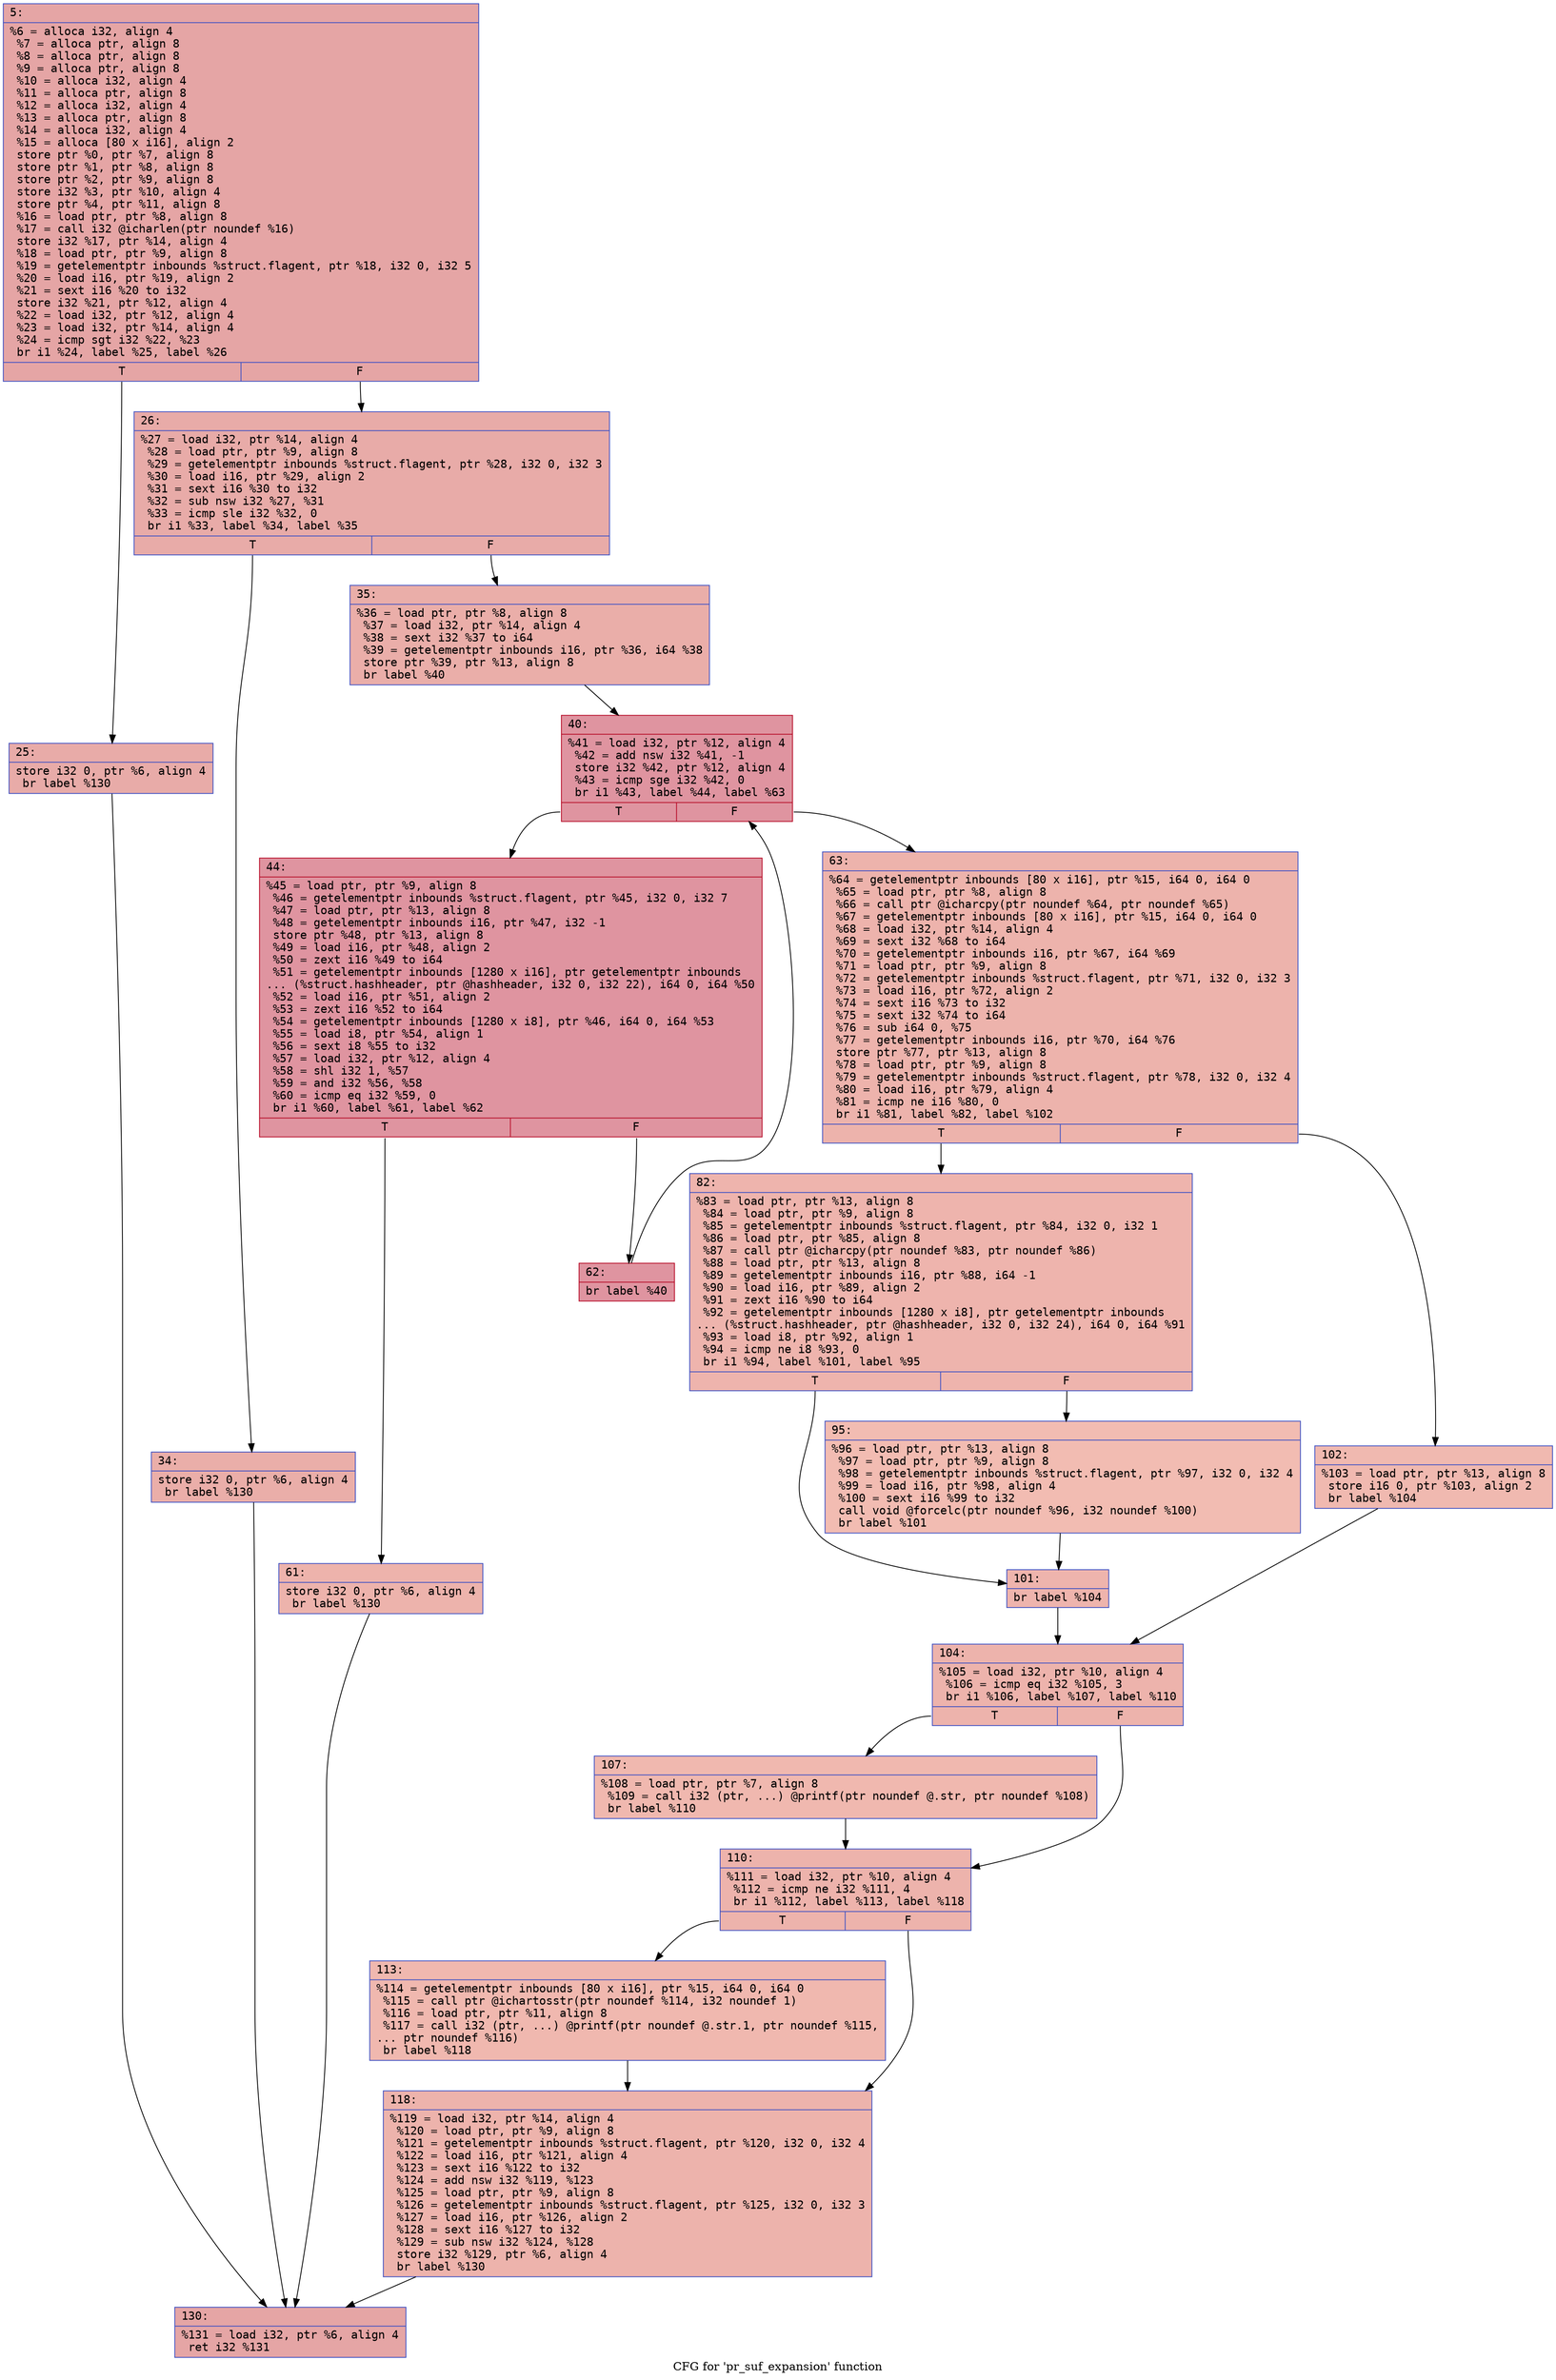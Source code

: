 digraph "CFG for 'pr_suf_expansion' function" {
	label="CFG for 'pr_suf_expansion' function";

	Node0x60000133cc30 [shape=record,color="#3d50c3ff", style=filled, fillcolor="#c5333470" fontname="Courier",label="{5:\l|  %6 = alloca i32, align 4\l  %7 = alloca ptr, align 8\l  %8 = alloca ptr, align 8\l  %9 = alloca ptr, align 8\l  %10 = alloca i32, align 4\l  %11 = alloca ptr, align 8\l  %12 = alloca i32, align 4\l  %13 = alloca ptr, align 8\l  %14 = alloca i32, align 4\l  %15 = alloca [80 x i16], align 2\l  store ptr %0, ptr %7, align 8\l  store ptr %1, ptr %8, align 8\l  store ptr %2, ptr %9, align 8\l  store i32 %3, ptr %10, align 4\l  store ptr %4, ptr %11, align 8\l  %16 = load ptr, ptr %8, align 8\l  %17 = call i32 @icharlen(ptr noundef %16)\l  store i32 %17, ptr %14, align 4\l  %18 = load ptr, ptr %9, align 8\l  %19 = getelementptr inbounds %struct.flagent, ptr %18, i32 0, i32 5\l  %20 = load i16, ptr %19, align 2\l  %21 = sext i16 %20 to i32\l  store i32 %21, ptr %12, align 4\l  %22 = load i32, ptr %12, align 4\l  %23 = load i32, ptr %14, align 4\l  %24 = icmp sgt i32 %22, %23\l  br i1 %24, label %25, label %26\l|{<s0>T|<s1>F}}"];
	Node0x60000133cc30:s0 -> Node0x60000133cfa0[tooltip="5 -> 25\nProbability 50.00%" ];
	Node0x60000133cc30:s1 -> Node0x60000133cff0[tooltip="5 -> 26\nProbability 50.00%" ];
	Node0x60000133cfa0 [shape=record,color="#3d50c3ff", style=filled, fillcolor="#cc403a70" fontname="Courier",label="{25:\l|  store i32 0, ptr %6, align 4\l  br label %130\l}"];
	Node0x60000133cfa0 -> Node0x60000133d540[tooltip="25 -> 130\nProbability 100.00%" ];
	Node0x60000133cff0 [shape=record,color="#3d50c3ff", style=filled, fillcolor="#cc403a70" fontname="Courier",label="{26:\l|  %27 = load i32, ptr %14, align 4\l  %28 = load ptr, ptr %9, align 8\l  %29 = getelementptr inbounds %struct.flagent, ptr %28, i32 0, i32 3\l  %30 = load i16, ptr %29, align 2\l  %31 = sext i16 %30 to i32\l  %32 = sub nsw i32 %27, %31\l  %33 = icmp sle i32 %32, 0\l  br i1 %33, label %34, label %35\l|{<s0>T|<s1>F}}"];
	Node0x60000133cff0:s0 -> Node0x60000133d040[tooltip="26 -> 34\nProbability 50.00%" ];
	Node0x60000133cff0:s1 -> Node0x60000133d090[tooltip="26 -> 35\nProbability 50.00%" ];
	Node0x60000133d040 [shape=record,color="#3d50c3ff", style=filled, fillcolor="#d0473d70" fontname="Courier",label="{34:\l|  store i32 0, ptr %6, align 4\l  br label %130\l}"];
	Node0x60000133d040 -> Node0x60000133d540[tooltip="34 -> 130\nProbability 100.00%" ];
	Node0x60000133d090 [shape=record,color="#3d50c3ff", style=filled, fillcolor="#d0473d70" fontname="Courier",label="{35:\l|  %36 = load ptr, ptr %8, align 8\l  %37 = load i32, ptr %14, align 4\l  %38 = sext i32 %37 to i64\l  %39 = getelementptr inbounds i16, ptr %36, i64 %38\l  store ptr %39, ptr %13, align 8\l  br label %40\l}"];
	Node0x60000133d090 -> Node0x60000133d0e0[tooltip="35 -> 40\nProbability 100.00%" ];
	Node0x60000133d0e0 [shape=record,color="#b70d28ff", style=filled, fillcolor="#b70d2870" fontname="Courier",label="{40:\l|  %41 = load i32, ptr %12, align 4\l  %42 = add nsw i32 %41, -1\l  store i32 %42, ptr %12, align 4\l  %43 = icmp sge i32 %42, 0\l  br i1 %43, label %44, label %63\l|{<s0>T|<s1>F}}"];
	Node0x60000133d0e0:s0 -> Node0x60000133d130[tooltip="40 -> 44\nProbability 96.88%" ];
	Node0x60000133d0e0:s1 -> Node0x60000133d220[tooltip="40 -> 63\nProbability 3.12%" ];
	Node0x60000133d130 [shape=record,color="#b70d28ff", style=filled, fillcolor="#b70d2870" fontname="Courier",label="{44:\l|  %45 = load ptr, ptr %9, align 8\l  %46 = getelementptr inbounds %struct.flagent, ptr %45, i32 0, i32 7\l  %47 = load ptr, ptr %13, align 8\l  %48 = getelementptr inbounds i16, ptr %47, i32 -1\l  store ptr %48, ptr %13, align 8\l  %49 = load i16, ptr %48, align 2\l  %50 = zext i16 %49 to i64\l  %51 = getelementptr inbounds [1280 x i16], ptr getelementptr inbounds\l... (%struct.hashheader, ptr @hashheader, i32 0, i32 22), i64 0, i64 %50\l  %52 = load i16, ptr %51, align 2\l  %53 = zext i16 %52 to i64\l  %54 = getelementptr inbounds [1280 x i8], ptr %46, i64 0, i64 %53\l  %55 = load i8, ptr %54, align 1\l  %56 = sext i8 %55 to i32\l  %57 = load i32, ptr %12, align 4\l  %58 = shl i32 1, %57\l  %59 = and i32 %56, %58\l  %60 = icmp eq i32 %59, 0\l  br i1 %60, label %61, label %62\l|{<s0>T|<s1>F}}"];
	Node0x60000133d130:s0 -> Node0x60000133d180[tooltip="44 -> 61\nProbability 3.12%" ];
	Node0x60000133d130:s1 -> Node0x60000133d1d0[tooltip="44 -> 62\nProbability 96.88%" ];
	Node0x60000133d180 [shape=record,color="#3d50c3ff", style=filled, fillcolor="#d6524470" fontname="Courier",label="{61:\l|  store i32 0, ptr %6, align 4\l  br label %130\l}"];
	Node0x60000133d180 -> Node0x60000133d540[tooltip="61 -> 130\nProbability 100.00%" ];
	Node0x60000133d1d0 [shape=record,color="#b70d28ff", style=filled, fillcolor="#b70d2870" fontname="Courier",label="{62:\l|  br label %40\l}"];
	Node0x60000133d1d0 -> Node0x60000133d0e0[tooltip="62 -> 40\nProbability 100.00%" ];
	Node0x60000133d220 [shape=record,color="#3d50c3ff", style=filled, fillcolor="#d6524470" fontname="Courier",label="{63:\l|  %64 = getelementptr inbounds [80 x i16], ptr %15, i64 0, i64 0\l  %65 = load ptr, ptr %8, align 8\l  %66 = call ptr @icharcpy(ptr noundef %64, ptr noundef %65)\l  %67 = getelementptr inbounds [80 x i16], ptr %15, i64 0, i64 0\l  %68 = load i32, ptr %14, align 4\l  %69 = sext i32 %68 to i64\l  %70 = getelementptr inbounds i16, ptr %67, i64 %69\l  %71 = load ptr, ptr %9, align 8\l  %72 = getelementptr inbounds %struct.flagent, ptr %71, i32 0, i32 3\l  %73 = load i16, ptr %72, align 2\l  %74 = sext i16 %73 to i32\l  %75 = sext i32 %74 to i64\l  %76 = sub i64 0, %75\l  %77 = getelementptr inbounds i16, ptr %70, i64 %76\l  store ptr %77, ptr %13, align 8\l  %78 = load ptr, ptr %9, align 8\l  %79 = getelementptr inbounds %struct.flagent, ptr %78, i32 0, i32 4\l  %80 = load i16, ptr %79, align 4\l  %81 = icmp ne i16 %80, 0\l  br i1 %81, label %82, label %102\l|{<s0>T|<s1>F}}"];
	Node0x60000133d220:s0 -> Node0x60000133d270[tooltip="63 -> 82\nProbability 62.50%" ];
	Node0x60000133d220:s1 -> Node0x60000133d360[tooltip="63 -> 102\nProbability 37.50%" ];
	Node0x60000133d270 [shape=record,color="#3d50c3ff", style=filled, fillcolor="#d8564670" fontname="Courier",label="{82:\l|  %83 = load ptr, ptr %13, align 8\l  %84 = load ptr, ptr %9, align 8\l  %85 = getelementptr inbounds %struct.flagent, ptr %84, i32 0, i32 1\l  %86 = load ptr, ptr %85, align 8\l  %87 = call ptr @icharcpy(ptr noundef %83, ptr noundef %86)\l  %88 = load ptr, ptr %13, align 8\l  %89 = getelementptr inbounds i16, ptr %88, i64 -1\l  %90 = load i16, ptr %89, align 2\l  %91 = zext i16 %90 to i64\l  %92 = getelementptr inbounds [1280 x i8], ptr getelementptr inbounds\l... (%struct.hashheader, ptr @hashheader, i32 0, i32 24), i64 0, i64 %91\l  %93 = load i8, ptr %92, align 1\l  %94 = icmp ne i8 %93, 0\l  br i1 %94, label %101, label %95\l|{<s0>T|<s1>F}}"];
	Node0x60000133d270:s0 -> Node0x60000133d310[tooltip="82 -> 101\nProbability 62.50%" ];
	Node0x60000133d270:s1 -> Node0x60000133d2c0[tooltip="82 -> 95\nProbability 37.50%" ];
	Node0x60000133d2c0 [shape=record,color="#3d50c3ff", style=filled, fillcolor="#e1675170" fontname="Courier",label="{95:\l|  %96 = load ptr, ptr %13, align 8\l  %97 = load ptr, ptr %9, align 8\l  %98 = getelementptr inbounds %struct.flagent, ptr %97, i32 0, i32 4\l  %99 = load i16, ptr %98, align 4\l  %100 = sext i16 %99 to i32\l  call void @forcelc(ptr noundef %96, i32 noundef %100)\l  br label %101\l}"];
	Node0x60000133d2c0 -> Node0x60000133d310[tooltip="95 -> 101\nProbability 100.00%" ];
	Node0x60000133d310 [shape=record,color="#3d50c3ff", style=filled, fillcolor="#d8564670" fontname="Courier",label="{101:\l|  br label %104\l}"];
	Node0x60000133d310 -> Node0x60000133d3b0[tooltip="101 -> 104\nProbability 100.00%" ];
	Node0x60000133d360 [shape=record,color="#3d50c3ff", style=filled, fillcolor="#de614d70" fontname="Courier",label="{102:\l|  %103 = load ptr, ptr %13, align 8\l  store i16 0, ptr %103, align 2\l  br label %104\l}"];
	Node0x60000133d360 -> Node0x60000133d3b0[tooltip="102 -> 104\nProbability 100.00%" ];
	Node0x60000133d3b0 [shape=record,color="#3d50c3ff", style=filled, fillcolor="#d6524470" fontname="Courier",label="{104:\l|  %105 = load i32, ptr %10, align 4\l  %106 = icmp eq i32 %105, 3\l  br i1 %106, label %107, label %110\l|{<s0>T|<s1>F}}"];
	Node0x60000133d3b0:s0 -> Node0x60000133d400[tooltip="104 -> 107\nProbability 50.00%" ];
	Node0x60000133d3b0:s1 -> Node0x60000133d450[tooltip="104 -> 110\nProbability 50.00%" ];
	Node0x60000133d400 [shape=record,color="#3d50c3ff", style=filled, fillcolor="#dc5d4a70" fontname="Courier",label="{107:\l|  %108 = load ptr, ptr %7, align 8\l  %109 = call i32 (ptr, ...) @printf(ptr noundef @.str, ptr noundef %108)\l  br label %110\l}"];
	Node0x60000133d400 -> Node0x60000133d450[tooltip="107 -> 110\nProbability 100.00%" ];
	Node0x60000133d450 [shape=record,color="#3d50c3ff", style=filled, fillcolor="#d6524470" fontname="Courier",label="{110:\l|  %111 = load i32, ptr %10, align 4\l  %112 = icmp ne i32 %111, 4\l  br i1 %112, label %113, label %118\l|{<s0>T|<s1>F}}"];
	Node0x60000133d450:s0 -> Node0x60000133d4a0[tooltip="110 -> 113\nProbability 50.00%" ];
	Node0x60000133d450:s1 -> Node0x60000133d4f0[tooltip="110 -> 118\nProbability 50.00%" ];
	Node0x60000133d4a0 [shape=record,color="#3d50c3ff", style=filled, fillcolor="#dc5d4a70" fontname="Courier",label="{113:\l|  %114 = getelementptr inbounds [80 x i16], ptr %15, i64 0, i64 0\l  %115 = call ptr @ichartosstr(ptr noundef %114, i32 noundef 1)\l  %116 = load ptr, ptr %11, align 8\l  %117 = call i32 (ptr, ...) @printf(ptr noundef @.str.1, ptr noundef %115,\l... ptr noundef %116)\l  br label %118\l}"];
	Node0x60000133d4a0 -> Node0x60000133d4f0[tooltip="113 -> 118\nProbability 100.00%" ];
	Node0x60000133d4f0 [shape=record,color="#3d50c3ff", style=filled, fillcolor="#d6524470" fontname="Courier",label="{118:\l|  %119 = load i32, ptr %14, align 4\l  %120 = load ptr, ptr %9, align 8\l  %121 = getelementptr inbounds %struct.flagent, ptr %120, i32 0, i32 4\l  %122 = load i16, ptr %121, align 4\l  %123 = sext i16 %122 to i32\l  %124 = add nsw i32 %119, %123\l  %125 = load ptr, ptr %9, align 8\l  %126 = getelementptr inbounds %struct.flagent, ptr %125, i32 0, i32 3\l  %127 = load i16, ptr %126, align 2\l  %128 = sext i16 %127 to i32\l  %129 = sub nsw i32 %124, %128\l  store i32 %129, ptr %6, align 4\l  br label %130\l}"];
	Node0x60000133d4f0 -> Node0x60000133d540[tooltip="118 -> 130\nProbability 100.00%" ];
	Node0x60000133d540 [shape=record,color="#3d50c3ff", style=filled, fillcolor="#c5333470" fontname="Courier",label="{130:\l|  %131 = load i32, ptr %6, align 4\l  ret i32 %131\l}"];
}
